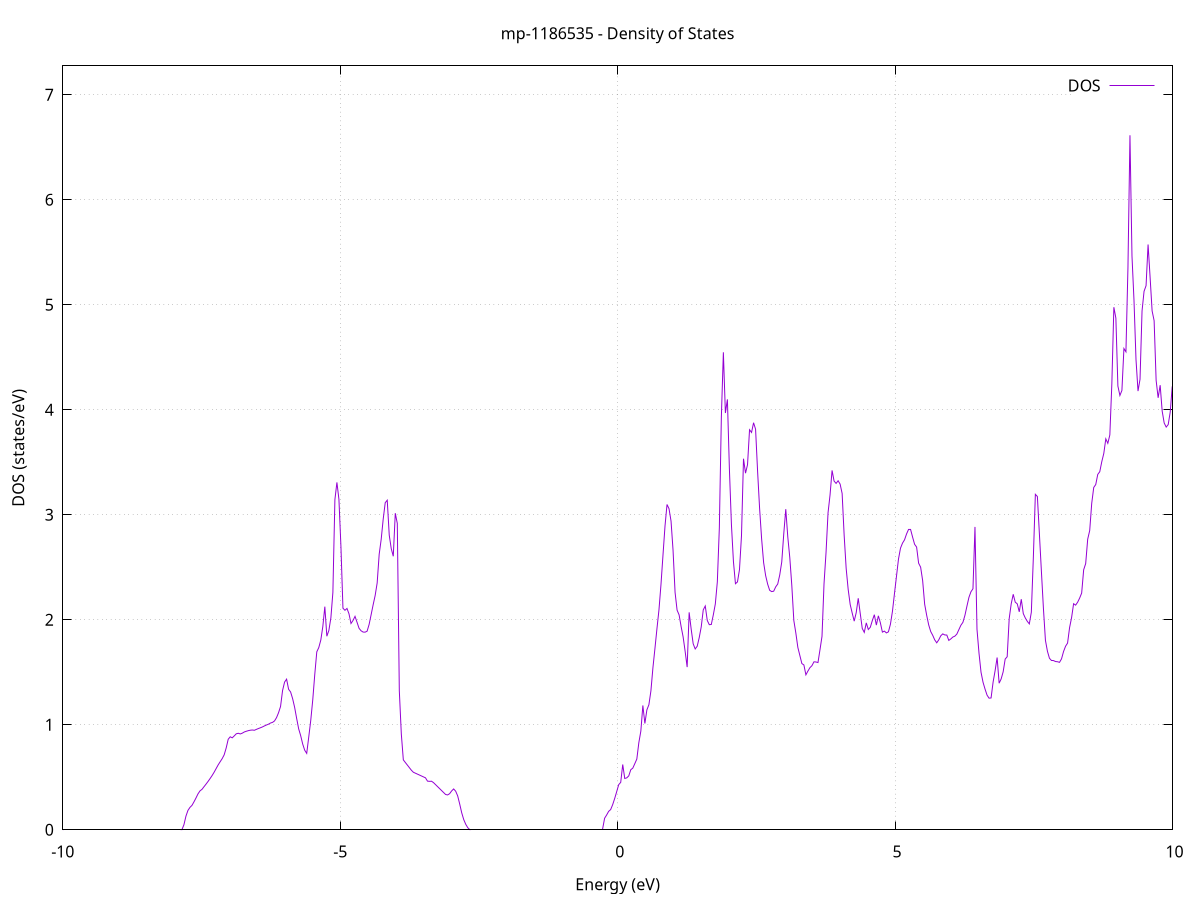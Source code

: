 set title 'mp-1186535 - Density of States'
set xlabel 'Energy (eV)'
set ylabel 'DOS (states/eV)'
set grid
set xrange [-10:10]
set yrange [0:7.275]
set xzeroaxis lt -1
set terminal png size 800,600
set output 'mp-1186535_dos_gnuplot.png'
plot '-' using 1:2 with lines title 'DOS'
-36.983200 0.000000
-36.947000 0.000000
-36.910700 0.000000
-36.874400 0.000000
-36.838100 0.000000
-36.801800 0.000000
-36.765600 0.000000
-36.729300 0.000000
-36.693000 0.000000
-36.656700 0.000000
-36.620500 0.000000
-36.584200 0.000000
-36.547900 0.000000
-36.511600 0.000000
-36.475400 0.000000
-36.439100 0.000000
-36.402800 0.000000
-36.366500 0.000000
-36.330200 0.000000
-36.294000 0.000000
-36.257700 0.000000
-36.221400 0.000000
-36.185100 0.000000
-36.148900 0.000000
-36.112600 0.000000
-36.076300 0.000000
-36.040000 0.000000
-36.003800 0.000000
-35.967500 0.000000
-35.931200 0.000000
-35.894900 0.000000
-35.858600 0.000000
-35.822400 0.000000
-35.786100 0.000000
-35.749800 0.000000
-35.713500 0.000000
-35.677300 0.000000
-35.641000 0.000000
-35.604700 0.000000
-35.568400 0.000000
-35.532200 0.000000
-35.495900 0.000000
-35.459600 0.000000
-35.423300 0.000000
-35.387000 0.000000
-35.350800 0.000000
-35.314500 0.000000
-35.278200 0.000000
-35.241900 0.000000
-35.205700 0.000000
-35.169400 0.000000
-35.133100 0.000000
-35.096800 0.000000
-35.060600 0.000000
-35.024300 0.000000
-34.988000 0.000000
-34.951700 0.000000
-34.915400 0.000000
-34.879200 0.000000
-34.842900 0.000000
-34.806600 0.000000
-34.770300 0.000000
-34.734100 0.000000
-34.697800 0.000000
-34.661500 0.000000
-34.625200 0.000000
-34.589000 0.000000
-34.552700 0.000000
-34.516400 0.000000
-34.480100 0.000000
-34.443900 0.000000
-34.407600 0.000000
-34.371300 0.000000
-34.335000 0.000000
-34.298700 0.000000
-34.262500 0.000000
-34.226200 0.000000
-34.189900 0.000000
-34.153600 0.000000
-34.117400 0.000000
-34.081100 0.000000
-34.044800 0.000000
-34.008500 0.000000
-33.972300 0.000000
-33.936000 0.000000
-33.899700 0.000000
-33.863400 0.000000
-33.827100 0.000000
-33.790900 0.000000
-33.754600 0.000000
-33.718300 0.000000
-33.682000 94.355600
-33.645800 0.000000
-33.609500 0.000000
-33.573200 0.000000
-33.536900 0.000000
-33.500700 0.000000
-33.464400 0.000000
-33.428100 0.000000
-33.391800 0.000000
-33.355500 0.000000
-33.319300 0.000000
-33.283000 0.000000
-33.246700 0.000000
-33.210400 0.000000
-33.174200 0.000000
-33.137900 0.000000
-33.101600 0.000000
-33.065300 0.000000
-33.029100 0.000000
-32.992800 0.000000
-32.956500 0.000000
-32.920200 0.000000
-32.883900 0.000000
-32.847700 0.000000
-32.811400 0.000000
-32.775100 0.000000
-32.738800 0.000000
-32.702600 0.000000
-32.666300 0.000000
-32.630000 0.000000
-32.593700 0.000000
-32.557500 0.000000
-32.521200 0.000000
-32.484900 0.000000
-32.448600 0.000000
-32.412300 0.000000
-32.376100 0.000000
-32.339800 0.000000
-32.303500 0.000000
-32.267200 0.000000
-32.231000 0.000000
-32.194700 0.000000
-32.158400 0.000000
-32.122100 0.000000
-32.085900 0.000000
-32.049600 0.000000
-32.013300 0.000000
-31.977000 0.000000
-31.940700 0.000000
-31.904500 0.000000
-31.868200 0.000000
-31.831900 0.000000
-31.795600 0.000000
-31.759400 0.000000
-31.723100 0.000000
-31.686800 0.000000
-31.650500 0.000000
-31.614300 0.000000
-31.578000 0.000000
-31.541700 0.000000
-31.505400 0.000000
-31.469200 0.000000
-31.432900 0.000000
-31.396600 0.000000
-31.360300 0.000000
-31.324000 0.000000
-31.287800 0.000000
-31.251500 0.000000
-31.215200 0.000000
-31.178900 0.000000
-31.142700 0.000000
-31.106400 0.000000
-31.070100 0.000000
-31.033800 0.000000
-30.997600 0.000000
-30.961300 0.000000
-30.925000 0.000000
-30.888700 0.000000
-30.852400 0.000000
-30.816200 0.000000
-30.779900 0.000000
-30.743600 0.000000
-30.707300 0.000000
-30.671100 0.000000
-30.634800 0.000000
-30.598500 0.000000
-30.562200 0.000000
-30.526000 0.000000
-30.489700 0.000000
-30.453400 0.000000
-30.417100 0.000000
-30.380800 0.000000
-30.344600 0.000000
-30.308300 0.000000
-30.272000 0.000000
-30.235700 0.000000
-30.199500 0.000000
-30.163200 0.000000
-30.126900 0.000000
-30.090600 0.000000
-30.054400 0.000000
-30.018100 0.000000
-29.981800 0.000000
-29.945500 0.000000
-29.909200 0.000000
-29.873000 0.000000
-29.836700 0.000000
-29.800400 0.000000
-29.764100 0.000000
-29.727900 0.000000
-29.691600 0.000000
-29.655300 0.000000
-29.619000 0.000000
-29.582800 0.000000
-29.546500 0.000000
-29.510200 0.000000
-29.473900 0.000000
-29.437600 0.000000
-29.401400 0.000000
-29.365100 0.000000
-29.328800 0.000000
-29.292500 0.000000
-29.256300 0.000000
-29.220000 0.000000
-29.183700 0.000000
-29.147400 0.000000
-29.111200 0.000000
-29.074900 0.000000
-29.038600 0.000000
-29.002300 0.000000
-28.966000 0.000000
-28.929800 0.000000
-28.893500 0.000000
-28.857200 0.000000
-28.820900 0.000000
-28.784700 0.000000
-28.748400 0.000000
-28.712100 0.000000
-28.675800 0.000000
-28.639600 0.000000
-28.603300 0.000000
-28.567000 0.000000
-28.530700 0.000000
-28.494500 0.000000
-28.458200 0.000000
-28.421900 0.000000
-28.385600 0.000000
-28.349300 0.000000
-28.313100 0.000000
-28.276800 0.000000
-28.240500 0.000000
-28.204200 0.000000
-28.168000 0.000000
-28.131700 0.000000
-28.095400 0.000000
-28.059100 0.000000
-28.022900 0.000000
-27.986600 0.000000
-27.950300 0.000000
-27.914000 0.000000
-27.877700 0.000000
-27.841500 0.000000
-27.805200 0.000000
-27.768900 0.000000
-27.732600 0.000000
-27.696400 0.000000
-27.660100 0.000000
-27.623800 0.000000
-27.587500 0.000000
-27.551300 0.000000
-27.515000 0.000000
-27.478700 0.000000
-27.442400 0.000000
-27.406100 0.000000
-27.369900 0.000000
-27.333600 0.000000
-27.297300 0.000000
-27.261000 0.000000
-27.224800 0.000000
-27.188500 0.000000
-27.152200 0.000000
-27.115900 0.000000
-27.079700 0.000000
-27.043400 0.000000
-27.007100 0.000000
-26.970800 0.000000
-26.934500 0.000000
-26.898300 0.000000
-26.862000 0.000000
-26.825700 0.000000
-26.789400 0.000000
-26.753200 0.000000
-26.716900 0.000000
-26.680600 0.000000
-26.644300 0.000000
-26.608100 0.000000
-26.571800 0.000000
-26.535500 0.000000
-26.499200 0.000000
-26.462900 0.000000
-26.426700 0.000000
-26.390400 0.000000
-26.354100 0.000000
-26.317800 0.000000
-26.281600 0.000000
-26.245300 0.000000
-26.209000 0.000000
-26.172700 0.000000
-26.136500 0.000000
-26.100200 0.000000
-26.063900 0.000000
-26.027600 0.000000
-25.991300 0.000000
-25.955100 0.000000
-25.918800 0.000000
-25.882500 0.000000
-25.846200 0.000000
-25.810000 0.000000
-25.773700 0.000000
-25.737400 0.000000
-25.701100 0.000000
-25.664900 0.000000
-25.628600 0.000000
-25.592300 0.000000
-25.556000 0.000000
-25.519700 0.000000
-25.483500 0.000000
-25.447200 0.000000
-25.410900 0.000000
-25.374600 0.000000
-25.338400 0.000000
-25.302100 0.000000
-25.265800 0.000000
-25.229500 0.000000
-25.193300 0.000000
-25.157000 0.000000
-25.120700 0.000000
-25.084400 0.000000
-25.048200 0.000000
-25.011900 0.000000
-24.975600 0.000000
-24.939300 0.000000
-24.903000 0.000000
-24.866800 0.000000
-24.830500 0.000000
-24.794200 0.000000
-24.757900 0.000000
-24.721700 0.000000
-24.685400 0.000000
-24.649100 0.000000
-24.612800 0.000000
-24.576600 0.000000
-24.540300 0.000000
-24.504000 0.000000
-24.467700 0.000000
-24.431400 0.000000
-24.395200 0.000000
-24.358900 0.000000
-24.322600 0.000000
-24.286300 0.000000
-24.250100 0.000000
-24.213800 0.000000
-24.177500 0.000000
-24.141200 0.000000
-24.105000 0.000000
-24.068700 0.000000
-24.032400 0.000000
-23.996100 0.000000
-23.959800 0.000000
-23.923600 0.000000
-23.887300 0.000000
-23.851000 0.000000
-23.814700 0.000000
-23.778500 0.000000
-23.742200 0.000000
-23.705900 0.000000
-23.669600 0.000000
-23.633400 0.000000
-23.597100 0.000000
-23.560800 0.000000
-23.524500 0.000000
-23.488200 0.000000
-23.452000 0.000000
-23.415700 0.000000
-23.379400 0.000000
-23.343100 0.000000
-23.306900 0.000000
-23.270600 0.000000
-23.234300 0.000000
-23.198000 0.000000
-23.161800 0.000000
-23.125500 0.000000
-23.089200 0.000000
-23.052900 0.000000
-23.016600 0.000000
-22.980400 0.000000
-22.944100 0.000000
-22.907800 0.000000
-22.871500 0.000000
-22.835300 0.000000
-22.799000 0.000000
-22.762700 0.000000
-22.726400 0.000000
-22.690200 0.000000
-22.653900 0.000000
-22.617600 0.000000
-22.581300 0.000000
-22.545000 0.000000
-22.508800 0.000000
-22.472500 0.000000
-22.436200 0.000000
-22.399900 0.000000
-22.363700 0.000000
-22.327400 0.000000
-22.291100 0.000000
-22.254800 0.000000
-22.218600 0.000000
-22.182300 0.000000
-22.146000 0.000000
-22.109700 0.000000
-22.073500 0.000000
-22.037200 0.000000
-22.000900 0.000000
-21.964600 0.000000
-21.928300 0.000000
-21.892100 0.000000
-21.855800 0.000000
-21.819500 0.000000
-21.783200 0.000000
-21.747000 0.000000
-21.710700 0.000000
-21.674400 0.000000
-21.638100 0.000000
-21.601900 0.000000
-21.565600 0.000000
-21.529300 0.000000
-21.493000 0.000000
-21.456700 0.000000
-21.420500 0.000000
-21.384200 0.000000
-21.347900 0.000000
-21.311600 0.000000
-21.275400 0.000000
-21.239100 0.000000
-21.202800 0.000000
-21.166500 0.000000
-21.130300 0.000000
-21.094000 0.000000
-21.057700 0.000000
-21.021400 0.000000
-20.985100 0.000000
-20.948900 0.000000
-20.912600 0.000000
-20.876300 0.000000
-20.840000 0.000000
-20.803800 0.000000
-20.767500 0.000000
-20.731200 0.000000
-20.694900 0.000000
-20.658700 0.000000
-20.622400 0.000000
-20.586100 0.000000
-20.549800 0.000000
-20.513500 0.000000
-20.477300 0.000000
-20.441000 0.000000
-20.404700 0.000000
-20.368400 0.000000
-20.332200 0.000000
-20.295900 0.000000
-20.259600 0.000000
-20.223300 0.000000
-20.187100 0.000000
-20.150800 0.000000
-20.114500 0.000000
-20.078200 0.000000
-20.041900 0.000000
-20.005700 0.000000
-19.969400 0.000000
-19.933100 0.000000
-19.896800 0.000000
-19.860600 0.000000
-19.824300 0.000000
-19.788000 0.000000
-19.751700 0.000000
-19.715500 0.000000
-19.679200 0.000000
-19.642900 0.000000
-19.606600 0.000000
-19.570300 0.000000
-19.534100 0.000000
-19.497800 0.000000
-19.461500 0.000000
-19.425200 0.000000
-19.389000 0.000000
-19.352700 0.000000
-19.316400 0.000000
-19.280100 0.000000
-19.243900 0.000000
-19.207600 0.000000
-19.171300 0.000000
-19.135000 0.000000
-19.098800 0.000000
-19.062500 0.000000
-19.026200 0.000000
-18.989900 0.000000
-18.953600 0.000000
-18.917400 0.000000
-18.881100 0.000000
-18.844800 0.000000
-18.808500 0.000000
-18.772300 0.000000
-18.736000 0.000000
-18.699700 0.000000
-18.663400 0.000000
-18.627200 0.000000
-18.590900 0.000000
-18.554600 0.000000
-18.518300 0.000000
-18.482000 0.000000
-18.445800 0.000000
-18.409500 0.000000
-18.373200 0.000000
-18.336900 0.000000
-18.300700 0.000000
-18.264400 0.000000
-18.228100 0.000000
-18.191800 0.000000
-18.155600 0.000000
-18.119300 0.000000
-18.083000 0.000000
-18.046700 0.000000
-18.010400 0.000000
-17.974200 0.000000
-17.937900 0.000000
-17.901600 0.000000
-17.865300 0.000000
-17.829100 0.000000
-17.792800 0.000000
-17.756500 0.000000
-17.720200 0.000000
-17.684000 0.000000
-17.647700 0.000000
-17.611400 0.000000
-17.575100 0.000000
-17.538800 0.000000
-17.502600 0.000000
-17.466300 0.000000
-17.430000 0.000000
-17.393700 0.000000
-17.357500 0.000000
-17.321200 0.000000
-17.284900 0.000000
-17.248600 0.000000
-17.212400 0.000000
-17.176100 0.000000
-17.139800 0.000000
-17.103500 0.000000
-17.067200 0.000000
-17.031000 0.000000
-16.994700 0.000000
-16.958400 0.000000
-16.922100 0.000000
-16.885900 0.000000
-16.849600 0.000000
-16.813300 0.000000
-16.777000 0.000000
-16.740800 0.000000
-16.704500 0.000000
-16.668200 0.000000
-16.631900 0.000000
-16.595600 0.000000
-16.559400 0.000000
-16.523100 0.000000
-16.486800 0.000000
-16.450500 0.000000
-16.414300 0.000000
-16.378000 0.000000
-16.341700 0.000000
-16.305400 0.000000
-16.269200 0.000000
-16.232900 0.000000
-16.196600 0.000000
-16.160300 0.000000
-16.124100 0.000000
-16.087800 0.000000
-16.051500 0.000000
-16.015200 0.000000
-15.978900 0.000000
-15.942700 0.000000
-15.906400 0.000000
-15.870100 0.000000
-15.833800 0.000000
-15.797600 0.000000
-15.761300 0.000000
-15.725000 0.000000
-15.688700 0.000000
-15.652500 0.000000
-15.616200 0.000000
-15.579900 0.000000
-15.543600 0.000000
-15.507300 0.000000
-15.471100 0.000000
-15.434800 0.000000
-15.398500 0.000000
-15.362200 0.000000
-15.326000 0.000000
-15.289700 0.000000
-15.253400 0.000000
-15.217100 0.000000
-15.180900 0.000000
-15.144600 0.000000
-15.108300 0.000000
-15.072000 0.000000
-15.035700 0.000000
-14.999500 0.000000
-14.963200 0.000000
-14.926900 0.000000
-14.890600 0.000000
-14.854400 0.000000
-14.818100 0.000000
-14.781800 0.000000
-14.745500 0.000000
-14.709300 0.000000
-14.673000 0.000000
-14.636700 0.000000
-14.600400 0.000000
-14.564100 0.000000
-14.527900 0.000000
-14.491600 0.000000
-14.455300 0.000000
-14.419000 0.000000
-14.382800 0.000000
-14.346500 7.722000
-14.310200 11.593900
-14.273900 18.556200
-14.237700 24.765300
-14.201400 49.305500
-14.165100 10.639200
-14.128800 12.153600
-14.092500 22.598100
-14.056300 9.416700
-14.020000 0.000000
-13.983700 0.000000
-13.947400 0.000000
-13.911200 0.000000
-13.874900 0.000000
-13.838600 0.000000
-13.802300 0.000000
-13.766100 0.000000
-13.729800 0.000000
-13.693500 0.000000
-13.657200 0.000000
-13.620900 0.000000
-13.584700 0.000000
-13.548400 0.000000
-13.512100 0.000000
-13.475800 0.000000
-13.439600 0.000000
-13.403300 0.000000
-13.367000 0.000000
-13.330700 0.000000
-13.294500 0.000000
-13.258200 0.000000
-13.221900 0.000000
-13.185600 0.000000
-13.149400 0.000000
-13.113100 0.000000
-13.076800 0.000000
-13.040500 0.000000
-13.004200 0.000000
-12.968000 0.000000
-12.931700 0.000000
-12.895400 0.000000
-12.859100 0.000000
-12.822900 0.000000
-12.786600 0.000000
-12.750300 0.000000
-12.714000 0.000000
-12.677800 0.000000
-12.641500 0.000000
-12.605200 0.000000
-12.568900 0.000000
-12.532600 0.000000
-12.496400 0.000000
-12.460100 0.000000
-12.423800 0.000000
-12.387500 0.000000
-12.351300 0.000000
-12.315000 0.000000
-12.278700 0.000000
-12.242400 0.000000
-12.206200 0.000000
-12.169900 0.000000
-12.133600 0.000000
-12.097300 0.000000
-12.061000 0.000000
-12.024800 0.000000
-11.988500 0.000000
-11.952200 0.000000
-11.915900 0.000000
-11.879700 0.000000
-11.843400 0.000000
-11.807100 0.000000
-11.770800 0.000000
-11.734600 0.000000
-11.698300 0.000000
-11.662000 0.000000
-11.625700 0.000000
-11.589400 0.000000
-11.553200 0.000000
-11.516900 0.000000
-11.480600 0.000000
-11.444300 0.000000
-11.408100 0.000000
-11.371800 0.000000
-11.335500 0.000000
-11.299200 0.000000
-11.263000 0.000000
-11.226700 0.000000
-11.190400 0.000000
-11.154100 0.000000
-11.117800 0.000000
-11.081600 0.000000
-11.045300 0.000000
-11.009000 0.000000
-10.972700 0.000000
-10.936500 0.000000
-10.900200 0.000000
-10.863900 0.000000
-10.827600 0.000000
-10.791400 0.000000
-10.755100 0.000000
-10.718800 0.000000
-10.682500 0.000000
-10.646200 0.000000
-10.610000 0.000000
-10.573700 0.000000
-10.537400 0.000000
-10.501100 0.000000
-10.464900 0.000000
-10.428600 0.000000
-10.392300 0.000000
-10.356000 0.000000
-10.319800 0.000000
-10.283500 0.000000
-10.247200 0.000000
-10.210900 0.000000
-10.174600 0.000000
-10.138400 0.000000
-10.102100 0.000000
-10.065800 0.000000
-10.029500 0.000000
-9.993300 0.000000
-9.957000 0.000000
-9.920700 0.000000
-9.884400 0.000000
-9.848200 0.000000
-9.811900 0.000000
-9.775600 0.000000
-9.739300 0.000000
-9.703100 0.000000
-9.666800 0.000000
-9.630500 0.000000
-9.594200 0.000000
-9.557900 0.000000
-9.521700 0.000000
-9.485400 0.000000
-9.449100 0.000000
-9.412800 0.000000
-9.376600 0.000000
-9.340300 0.000000
-9.304000 0.000000
-9.267700 0.000000
-9.231500 0.000000
-9.195200 0.000000
-9.158900 0.000000
-9.122600 0.000000
-9.086300 0.000000
-9.050100 0.000000
-9.013800 0.000000
-8.977500 0.000000
-8.941200 0.000000
-8.905000 0.000000
-8.868700 0.000000
-8.832400 0.000000
-8.796100 0.000000
-8.759900 0.000000
-8.723600 0.000000
-8.687300 0.000000
-8.651000 0.000000
-8.614700 0.000000
-8.578500 0.000000
-8.542200 0.000000
-8.505900 0.000000
-8.469600 0.000000
-8.433400 0.000000
-8.397100 0.000000
-8.360800 0.000000
-8.324500 0.000000
-8.288300 0.000000
-8.252000 0.000000
-8.215700 0.000000
-8.179400 0.000000
-8.143100 0.000000
-8.106900 0.000000
-8.070600 0.000000
-8.034300 0.000000
-7.998000 0.000000
-7.961800 0.000000
-7.925500 0.000000
-7.889200 0.000000
-7.852900 0.001200
-7.816700 0.048100
-7.780400 0.129900
-7.744100 0.184700
-7.707800 0.213500
-7.671500 0.232600
-7.635300 0.266400
-7.599000 0.303300
-7.562700 0.342400
-7.526400 0.370800
-7.490200 0.385600
-7.453900 0.410900
-7.417600 0.435300
-7.381300 0.460900
-7.345100 0.488100
-7.308800 0.516500
-7.272500 0.548100
-7.236200 0.583000
-7.199900 0.617900
-7.163700 0.648000
-7.127400 0.677500
-7.091100 0.714200
-7.054800 0.779900
-7.018600 0.862200
-6.982300 0.885400
-6.946000 0.875800
-6.909700 0.894100
-6.873500 0.914100
-6.837200 0.919100
-6.800900 0.912600
-6.764600 0.920200
-6.728400 0.931500
-6.692100 0.938200
-6.655800 0.944100
-6.619500 0.948300
-6.583200 0.950200
-6.547000 0.947700
-6.510700 0.956200
-6.474400 0.964200
-6.438100 0.971500
-6.401900 0.979400
-6.365600 0.989100
-6.329300 0.997800
-6.293000 1.005600
-6.256800 1.016600
-6.220500 1.022600
-6.184200 1.036500
-6.147900 1.067900
-6.111600 1.114600
-6.075400 1.174300
-6.039100 1.325800
-6.002800 1.406400
-5.966500 1.434400
-5.930300 1.338100
-5.894000 1.312100
-5.857700 1.248700
-5.821400 1.165500
-5.785200 1.060300
-5.748900 0.961300
-5.712600 0.896400
-5.676300 0.816700
-5.640000 0.757500
-5.603800 0.727600
-5.567500 0.882600
-5.531200 1.040800
-5.494900 1.237300
-5.458700 1.478900
-5.422400 1.694600
-5.386100 1.735900
-5.349800 1.807200
-5.313600 1.935200
-5.277300 2.124900
-5.241000 1.843200
-5.204700 1.898100
-5.168400 2.018300
-5.132200 2.260100
-5.095900 3.143400
-5.059600 3.308400
-5.023300 3.147000
-4.987100 2.698400
-4.950800 2.110100
-4.914500 2.090200
-4.878200 2.107700
-4.842000 2.056800
-4.805700 1.964500
-4.769400 1.993200
-4.733100 2.032400
-4.696800 1.976100
-4.660600 1.918700
-4.624300 1.895200
-4.588000 1.883000
-4.551700 1.882000
-4.515500 1.891100
-4.479200 1.955600
-4.442900 2.048300
-4.406600 2.142900
-4.370400 2.230800
-4.334100 2.350600
-4.297800 2.623600
-4.261500 2.766500
-4.225200 2.958600
-4.189000 3.114700
-4.152700 3.138500
-4.116400 2.805400
-4.080100 2.677000
-4.043900 2.604700
-4.007600 3.014800
-3.971300 2.917500
-3.935000 1.325000
-3.898800 0.912200
-3.862500 0.665800
-3.826200 0.640700
-3.789900 0.616100
-3.753700 0.591600
-3.717400 0.567100
-3.681100 0.547600
-3.644800 0.538900
-3.608500 0.530100
-3.572300 0.521300
-3.536000 0.512500
-3.499700 0.503700
-3.463400 0.494900
-3.427200 0.463200
-3.390900 0.461200
-3.354600 0.462300
-3.318300 0.448900
-3.282100 0.430100
-3.245800 0.411200
-3.209500 0.392400
-3.173200 0.373600
-3.136900 0.354800
-3.100700 0.336000
-3.064400 0.331800
-3.028100 0.343700
-2.991800 0.369800
-2.955600 0.388800
-2.919300 0.367500
-2.883000 0.322500
-2.846700 0.245500
-2.810500 0.162100
-2.774200 0.097500
-2.737900 0.052300
-2.701600 0.020100
-2.665300 0.001300
-2.629100 0.000000
-2.592800 0.000000
-2.556500 0.000000
-2.520200 0.000000
-2.484000 0.000000
-2.447700 0.000000
-2.411400 0.000000
-2.375100 0.000000
-2.338900 0.000000
-2.302600 0.000000
-2.266300 0.000000
-2.230000 0.000000
-2.193700 0.000000
-2.157500 0.000000
-2.121200 0.000000
-2.084900 0.000000
-2.048600 0.000000
-2.012400 0.000000
-1.976100 0.000000
-1.939800 0.000000
-1.903500 0.000000
-1.867300 0.000000
-1.831000 0.000000
-1.794700 0.000000
-1.758400 0.000000
-1.722100 0.000000
-1.685900 0.000000
-1.649600 0.000000
-1.613300 0.000000
-1.577000 0.000000
-1.540800 0.000000
-1.504500 0.000000
-1.468200 0.000000
-1.431900 0.000000
-1.395700 0.000000
-1.359400 0.000000
-1.323100 0.000000
-1.286800 0.000000
-1.250500 0.000000
-1.214300 0.000000
-1.178000 0.000000
-1.141700 0.000000
-1.105400 0.000000
-1.069200 0.000000
-1.032900 0.000000
-0.996600 0.000000
-0.960300 0.000000
-0.924100 0.000000
-0.887800 0.000000
-0.851500 0.000000
-0.815200 0.000000
-0.779000 0.000000
-0.742700 0.000000
-0.706400 0.000000
-0.670100 0.000000
-0.633800 0.000000
-0.597600 0.000000
-0.561300 0.000000
-0.525000 0.000000
-0.488700 0.000000
-0.452500 0.000000
-0.416200 0.000000
-0.379900 0.000000
-0.343600 0.000000
-0.307400 0.000000
-0.271100 0.000000
-0.234800 0.109800
-0.198500 0.140800
-0.162200 0.175400
-0.126000 0.192200
-0.089700 0.239200
-0.053400 0.297800
-0.017100 0.363100
0.019100 0.429600
0.055400 0.451600
0.091700 0.621700
0.128000 0.488700
0.164200 0.494500
0.200500 0.513300
0.236800 0.571900
0.273100 0.587200
0.309400 0.629900
0.345600 0.673400
0.381900 0.829100
0.418200 0.939900
0.454500 1.183900
0.490700 1.012200
0.527000 1.142200
0.563300 1.190800
0.599600 1.322800
0.635800 1.542900
0.672100 1.726000
0.708400 1.915400
0.744700 2.094400
0.781000 2.335800
0.817200 2.615700
0.853500 2.891800
0.889800 3.098100
0.926100 3.057200
0.962300 2.939900
0.998600 2.661300
1.034900 2.261100
1.071200 2.091900
1.107400 2.046800
1.143700 1.936100
1.180000 1.837100
1.216300 1.699900
1.252600 1.549300
1.288800 2.070700
1.325100 1.911900
1.361400 1.771200
1.397700 1.722100
1.433900 1.747800
1.470200 1.830000
1.506500 1.932200
1.542800 2.094100
1.579000 2.131500
1.615300 1.993300
1.651600 1.953400
1.687900 1.955100
1.724200 2.046400
1.760400 2.150800
1.796700 2.361600
1.833000 2.876600
1.869300 3.931900
1.905500 4.547200
1.941800 3.969200
1.978100 4.098800
2.014400 3.432500
2.050600 2.907400
2.086900 2.554600
2.123200 2.343300
2.159500 2.360400
2.195700 2.476700
2.232000 2.799400
2.268300 3.533800
2.304600 3.396000
2.340900 3.477200
2.377100 3.809400
2.413400 3.783900
2.449700 3.876500
2.486000 3.814600
2.522200 3.414900
2.558500 3.059600
2.594800 2.771000
2.631100 2.543700
2.667300 2.420600
2.703600 2.339400
2.739900 2.280600
2.776200 2.268300
2.812500 2.272300
2.848700 2.313300
2.885000 2.340300
2.921300 2.426600
2.957600 2.550200
2.993800 2.817800
3.030100 3.053100
3.066400 2.789100
3.102700 2.591300
3.138900 2.326600
3.175200 1.993200
3.211500 1.873900
3.247800 1.736700
3.284100 1.659500
3.320300 1.582800
3.356600 1.569800
3.392900 1.475700
3.429200 1.511500
3.465400 1.543800
3.501700 1.562700
3.538000 1.599500
3.574300 1.597900
3.610500 1.592600
3.646800 1.714700
3.683100 1.842200
3.719400 2.342200
3.755700 2.640300
3.791900 3.018400
3.828200 3.189400
3.864500 3.422600
3.900800 3.320800
3.937000 3.298700
3.973300 3.323800
4.009600 3.292200
4.045900 3.202800
4.082100 2.806500
4.118400 2.489800
4.154700 2.290000
4.191000 2.145500
4.227300 2.064000
4.263500 1.987000
4.299800 2.068100
4.336100 2.204600
4.372400 2.059800
4.408600 1.917200
4.444900 1.879700
4.481200 1.970700
4.517500 1.907400
4.553700 1.928400
4.590000 1.992300
4.626300 2.048300
4.662600 1.949300
4.698900 2.037600
4.735100 1.970800
4.771400 1.882500
4.807700 1.891900
4.844000 1.874800
4.880200 1.885200
4.916500 1.957700
4.952800 2.080500
4.989100 2.249500
5.025300 2.413700
5.061600 2.578400
5.097900 2.682200
5.134200 2.730100
5.170500 2.761500
5.206700 2.817000
5.243000 2.860300
5.279300 2.860400
5.315600 2.787800
5.351800 2.718700
5.388100 2.692300
5.424400 2.539000
5.460700 2.500800
5.496900 2.373600
5.533200 2.148100
5.569500 2.042800
5.605800 1.951600
5.642000 1.888300
5.678300 1.852200
5.714600 1.808500
5.750900 1.780600
5.787200 1.808700
5.823400 1.847200
5.859700 1.865700
5.896000 1.855400
5.932300 1.854500
5.968500 1.803400
6.004800 1.817600
6.041100 1.835400
6.077400 1.843900
6.113600 1.863900
6.149900 1.906200
6.186200 1.947800
6.222500 1.975400
6.258800 2.041500
6.295000 2.129100
6.331300 2.213500
6.367600 2.266600
6.403900 2.295200
6.440100 2.884300
6.476400 1.909800
6.512700 1.681800
6.549000 1.500600
6.585200 1.405200
6.621500 1.339900
6.657800 1.282100
6.694100 1.253300
6.730400 1.255400
6.766600 1.405600
6.802900 1.515100
6.839200 1.640300
6.875500 1.395800
6.911700 1.436400
6.948000 1.504200
6.984300 1.625600
7.020600 1.647800
7.056800 2.010600
7.093100 2.151600
7.129400 2.242800
7.165700 2.167700
7.202000 2.151800
7.238200 2.075700
7.274500 2.195900
7.310800 2.058800
7.347100 2.017100
7.383300 1.984800
7.419600 1.960800
7.455900 2.072100
7.492200 2.594600
7.528400 3.194700
7.564700 3.174100
7.601000 2.819500
7.637300 2.461600
7.673600 2.109300
7.709800 1.804400
7.746100 1.700100
7.782400 1.633300
7.818700 1.612400
7.854900 1.611500
7.891200 1.602300
7.927500 1.600300
7.963800 1.594600
8.000000 1.627800
8.036300 1.697300
8.072600 1.747900
8.108900 1.778000
8.145200 1.925300
8.181400 2.021100
8.217700 2.153000
8.254000 2.139200
8.290300 2.167100
8.326500 2.206700
8.362800 2.254000
8.399100 2.476200
8.435400 2.535200
8.471600 2.767200
8.507900 2.849700
8.544200 3.108800
8.580500 3.260200
8.616700 3.287800
8.653000 3.384300
8.689300 3.410200
8.725600 3.505600
8.761900 3.584500
8.798100 3.723100
8.834400 3.680300
8.870700 3.760400
8.907000 4.249600
8.943200 4.976600
8.979500 4.872300
9.015800 4.225800
9.052100 4.135900
9.088300 4.184200
9.124600 4.583000
9.160900 4.552000
9.197200 5.354000
9.233500 6.614000
9.269700 5.465600
9.306000 5.042700
9.342300 4.477500
9.378600 4.177900
9.414800 4.290600
9.451100 4.940800
9.487400 5.128200
9.523700 5.182000
9.559900 5.573800
9.596200 5.263100
9.632500 4.941700
9.668800 4.848100
9.705100 4.279900
9.741300 4.113900
9.777600 4.234200
9.813900 3.987400
9.850200 3.874000
9.886400 3.835100
9.922700 3.858900
9.959000 3.978300
9.995300 4.222600
10.031500 3.940000
10.067800 3.619800
10.104100 3.438800
10.140400 3.385700
10.176700 3.415500
10.212900 3.420700
10.249200 3.297300
10.285500 3.164100
10.321800 3.146500
10.358000 3.131500
10.394300 3.180400
10.430600 3.187600
10.466900 3.154200
10.503100 3.169800
10.539400 3.248100
10.575700 3.037700
10.612000 2.978400
10.648300 2.871200
10.684500 3.301700
10.720800 2.729400
10.757100 2.268200
10.793400 2.110400
10.829600 2.150600
10.865900 1.974300
10.902200 1.930700
10.938500 1.635300
10.974700 1.772800
11.011000 1.782700
11.047300 1.755600
11.083600 1.625200
11.119900 1.444400
11.156100 1.340100
11.192400 1.252400
11.228700 1.226400
11.265000 1.221200
11.301200 1.205100
11.337500 1.180000
11.373800 1.144900
11.410100 1.120000
11.446300 1.104100
11.482600 1.086800
11.518900 1.048000
11.555200 1.050100
11.591400 1.057800
11.627700 1.070900
11.664000 1.095100
11.700300 1.133500
11.736600 1.258700
11.772800 1.154300
11.809100 1.125600
11.845400 1.101300
11.881700 1.096200
11.917900 1.101100
11.954200 1.081300
11.990500 1.076700
12.026800 1.092400
12.063000 1.101500
12.099300 1.126000
12.135600 1.179500
12.171900 1.249200
12.208200 1.240100
12.244400 1.228900
12.280700 1.231500
12.317000 1.241700
12.353300 1.262100
12.389500 1.288800
12.425800 1.318300
12.462100 1.361900
12.498400 1.418800
12.534600 1.631800
12.570900 1.620900
12.607200 1.653200
12.643500 1.713700
12.679800 1.779500
12.716000 1.849100
12.752300 2.042100
12.788600 2.217200
12.824900 2.290500
12.861100 2.310100
12.897400 2.269700
12.933700 2.222500
12.970000 2.172800
13.006200 2.133200
13.042500 2.015000
13.078800 1.842300
13.115100 1.704600
13.151400 1.620300
13.187600 1.548000
13.223900 1.547800
13.260200 1.573100
13.296500 1.607800
13.332700 1.637200
13.369000 1.699600
13.405300 1.867600
13.441600 2.036100
13.477800 2.015400
13.514100 2.493800
13.550400 2.886500
13.586700 2.121800
13.623000 1.934200
13.659200 1.750500
13.695500 1.617800
13.731800 1.508700
13.768100 1.258600
13.804300 1.033100
13.840600 0.904900
13.876900 0.757900
13.913200 0.577100
13.949400 0.593000
13.985700 0.605900
14.022000 0.654200
14.058300 0.745700
14.094600 0.905000
14.130800 1.143300
14.167100 1.449100
14.203400 1.851500
14.239700 2.263300
14.275900 2.569700
14.312200 2.926600
14.348500 3.249100
14.384800 3.881000
14.421000 4.617700
14.457300 3.658100
14.493600 2.987900
14.529900 2.351800
14.566100 1.634200
14.602400 1.428600
14.638700 1.663800
14.675000 1.742500
14.711300 1.825300
14.747500 1.945000
14.783800 1.971700
14.820100 1.993000
14.856400 1.994900
14.892600 1.999200
14.928900 1.997200
14.965200 1.999500
15.001500 1.993000
15.037700 2.051200
15.074000 2.389900
15.110300 2.919900
15.146600 3.693800
15.182900 4.451500
15.219100 4.309300
15.255400 4.138000
15.291700 3.569200
15.328000 3.167000
15.364200 2.815700
15.400500 2.491600
15.436800 2.293200
15.473100 2.244900
15.509300 2.463700
15.545600 3.093500
15.581900 3.493700
15.618200 3.882700
15.654500 4.248000
15.690700 4.409000
15.727000 4.519400
15.763300 4.021500
15.799600 3.586000
15.835800 3.377500
15.872100 3.436600
15.908400 3.496900
15.944700 3.699300
15.980900 3.836300
16.017200 3.992200
16.053500 3.948900
16.089800 4.170600
16.126100 4.158100
16.162300 4.028700
16.198600 4.246700
16.234900 3.866400
16.271200 3.544300
16.307400 3.622300
16.343700 3.825900
16.380000 3.819400
16.416300 3.430400
16.452500 3.078200
16.488800 2.542400
16.525100 2.301700
16.561400 2.382100
16.597700 2.460600
16.633900 2.628300
16.670200 2.798700
16.706500 2.872300
16.742800 2.822200
16.779000 2.920500
16.815300 3.033200
16.851600 3.345400
16.887900 3.350500
16.924100 3.433900
16.960400 3.544300
16.996700 3.603600
17.033000 3.724300
17.069300 3.830300
17.105500 4.017000
17.141800 3.597700
17.178100 3.179000
17.214400 3.007100
17.250600 2.928400
17.286900 2.962300
17.323200 2.992500
17.359500 3.049700
17.395700 3.205400
17.432000 3.114200
17.468300 3.051300
17.504600 3.230100
17.540800 3.588500
17.577100 3.419800
17.613400 3.031400
17.649700 2.978400
17.686000 3.016100
17.722200 2.976600
17.758500 2.900700
17.794800 2.908100
17.831100 2.848100
17.867300 2.959600
17.903600 2.951300
17.939900 2.892700
17.976200 3.069400
18.012400 2.904500
18.048700 2.787900
18.085000 2.545700
18.121300 2.231000
18.157600 1.866700
18.193800 1.609700
18.230100 1.528500
18.266400 1.458300
18.302700 1.498000
18.338900 1.571400
18.375200 1.677300
18.411500 1.800300
18.447800 1.956300
18.484000 2.209100
18.520300 2.772600
18.556600 2.944500
18.592900 2.943400
18.629200 3.017400
18.665400 3.200800
18.701700 3.375900
18.738000 3.415900
18.774300 3.677000
18.810500 4.007800
18.846800 3.624500
18.883100 3.163500
18.919400 2.846300
18.955600 2.640700
18.991900 2.632800
19.028200 2.641100
19.064500 2.637800
19.100800 2.681400
19.137000 2.775200
19.173300 2.933000
19.209600 3.233300
19.245900 3.365700
19.282100 3.269900
19.318400 3.051900
19.354700 3.014600
19.391000 3.065500
19.427200 3.070700
19.463500 3.168500
19.499800 3.331100
19.536100 3.360900
19.572400 3.216500
19.608600 3.229400
19.644900 3.346400
19.681200 3.399100
19.717500 3.336900
19.753700 3.421700
19.790000 3.507400
19.826300 3.175600
19.862600 3.110700
19.898800 2.956100
19.935100 2.962700
19.971400 3.043600
20.007700 3.116400
20.044000 3.213100
20.080200 3.259400
20.116500 3.414300
20.152800 3.440100
20.189100 3.425800
20.225300 3.355400
20.261600 3.232300
20.297900 3.121200
20.334200 2.861800
20.370400 2.782300
20.406700 2.819000
20.443000 2.651200
20.479300 2.331300
20.515500 2.319900
20.551800 2.394400
20.588100 2.402100
20.624400 2.429900
20.660700 2.487500
20.696900 2.653700
20.733200 2.871900
20.769500 3.112600
20.805800 3.188300
20.842000 3.347900
20.878300 3.155100
20.914600 3.264600
20.950900 3.161200
20.987100 3.159400
21.023400 3.121000
21.059700 3.195900
21.096000 3.329500
21.132300 3.386500
21.168500 3.093500
21.204800 2.942400
21.241100 2.927500
21.277400 2.943800
21.313600 2.885300
21.349900 2.985800
21.386200 3.040400
21.422500 3.292400
21.458700 3.143400
21.495000 2.939100
21.531300 2.894100
21.567600 2.835300
21.603900 3.214000
21.640100 3.012000
21.676400 2.933300
21.712700 2.889400
21.749000 2.851000
21.785200 2.801000
21.821500 2.819100
21.857800 2.894900
21.894100 2.925600
21.930300 2.814400
21.966600 2.640000
22.002900 2.642300
22.039200 2.705900
22.075500 2.759500
22.111700 2.815800
22.148000 2.868900
22.184300 2.968800
22.220600 3.101400
22.256800 3.222500
22.293100 3.242000
22.329400 3.374700
22.365700 3.348300
22.401900 3.466800
22.438200 3.621200
22.474500 3.850500
22.510800 3.980200
22.547100 3.790000
22.583300 3.926300
22.619600 4.104500
22.655900 4.058200
22.692200 3.771700
22.728400 3.450200
22.764700 3.246300
22.801000 3.102700
22.837300 3.066100
22.873500 3.020900
22.909800 2.984600
22.946100 2.987600
22.982400 3.426500
23.018700 3.147600
23.054900 3.014200
23.091200 2.912800
23.127500 2.922900
23.163800 2.987900
23.200000 3.122700
23.236300 3.271800
23.272600 3.391100
23.308900 3.499800
23.345100 3.542700
23.381400 3.505900
23.417700 3.609300
23.454000 3.733200
23.490300 3.667200
23.526500 3.397600
23.562800 3.233400
23.599100 3.167000
23.635400 3.147700
23.671600 3.235400
23.707900 3.242700
23.744200 3.239100
23.780500 3.231200
23.816700 3.442000
23.853000 3.378200
23.889300 3.363200
23.925600 3.434100
23.961800 3.850400
23.998100 3.497900
24.034400 3.430500
24.070700 3.222300
24.107000 3.086700
24.143200 2.962300
24.179500 3.013500
24.215800 3.050200
24.252100 3.065300
24.288300 3.221100
24.324600 3.351800
24.360900 3.437900
24.397200 3.360900
24.433400 3.301600
24.469700 3.312100
24.506000 3.487600
24.542300 3.726800
24.578600 4.138600
24.614800 4.112800
24.651100 3.918600
24.687400 3.783800
24.723700 3.662000
24.759900 3.536200
24.796200 3.291000
24.832500 3.255900
24.868800 3.081800
24.905000 2.968900
24.941300 2.863100
24.977600 2.762500
25.013900 2.824600
25.050200 2.924200
25.086400 3.018500
25.122700 3.083500
25.159000 3.274100
25.195300 3.431700
25.231500 3.498300
25.267800 3.535600
25.304100 3.733200
25.340400 3.743900
25.376600 3.762700
25.412900 3.782900
25.449200 3.820800
25.485500 3.867700
25.521800 3.801300
25.558000 3.644200
25.594300 3.468000
25.630600 3.296800
25.666900 3.103100
25.703100 2.948000
25.739400 2.871400
25.775700 2.856200
25.812000 2.908700
25.848200 2.981500
25.884500 3.168500
25.920800 3.288300
25.957100 3.449800
25.993400 3.670900
26.029600 3.753400
26.065900 3.943300
26.102200 3.767000
26.138500 3.879400
26.174700 4.057000
26.211000 4.052900
26.247300 4.226100
26.283600 4.193100
26.319800 3.917600
26.356100 3.768200
26.392400 3.651300
26.428700 3.624600
26.465000 3.586600
26.501200 3.566300
26.537500 3.563400
26.573800 3.617500
26.610100 3.721600
26.646300 3.800200
26.682600 3.938900
26.718900 4.102100
26.755200 4.150300
26.791400 4.283900
26.827700 4.491900
26.864000 4.394500
26.900300 4.246200
26.936500 4.111000
26.972800 3.934700
27.009100 3.735000
27.045400 4.128200
27.081700 3.384500
27.117900 3.203200
27.154200 3.007700
27.190500 2.946700
27.226800 2.908500
27.263000 2.816900
27.299300 2.883600
27.335600 2.784000
27.371900 3.046300
27.408100 3.237200
27.444400 3.347700
27.480700 3.487500
27.517000 3.527300
27.553300 3.609100
27.589500 3.732100
27.625800 3.694800
27.662100 3.726700
27.698400 3.943300
27.734600 3.964200
27.770900 4.161800
27.807200 4.121100
27.843500 4.104500
27.879700 4.126200
27.916000 4.003600
27.952300 3.745100
27.988600 3.488100
28.024900 3.385700
28.061100 3.344300
28.097400 3.322100
28.133700 3.311800
28.170000 3.372600
28.206200 3.551200
28.242500 3.589800
28.278800 3.655200
28.315100 3.648800
28.351300 3.675700
28.387600 3.601200
28.423900 3.419300
28.460200 3.265300
28.496500 3.318200
28.532700 3.619500
28.569000 3.946300
28.605300 4.204700
28.641600 4.312200
28.677800 4.247100
28.714100 4.226100
28.750400 4.116600
28.786700 3.845400
28.822900 3.510600
28.859200 3.228500
28.895500 3.036600
28.931800 2.798500
28.968100 2.625500
29.004300 2.505000
29.040600 2.391300
29.076900 2.294600
29.113200 2.237400
29.149400 2.048700
29.185700 1.877100
29.222000 1.768300
29.258300 1.720400
29.294500 1.708100
29.330800 1.879600
29.367100 1.886500
29.403400 1.828500
29.439700 1.775700
29.475900 1.667500
29.512200 1.516000
29.548500 1.417400
29.584800 1.351300
29.621000 1.288300
29.657300 1.267700
29.693600 1.142300
29.729900 1.020600
29.766100 0.985500
29.802400 0.955800
29.838700 0.923900
29.875000 0.883600
29.911200 0.827400
29.947500 0.777800
29.983800 0.705000
30.020100 0.663300
30.056400 0.617700
30.092600 0.569500
30.128900 0.547900
30.165200 0.533700
30.201500 0.518400
30.237700 0.501600
30.274000 0.484000
30.310300 0.457800
30.346600 0.461700
30.382800 0.499600
30.419100 0.488700
30.455400 0.468300
30.491700 0.384900
30.528000 0.369800
30.564200 0.357100
30.600500 0.347100
30.636800 0.354100
30.673100 0.336100
30.709300 0.341900
30.745600 0.334600
30.781900 0.243600
30.818200 0.220600
30.854400 0.202600
30.890700 0.185300
30.927000 0.168600
30.963300 0.161300
30.999600 0.083800
31.035800 0.067500
31.072100 0.052500
31.108400 0.032700
31.144700 0.020100
31.180900 0.019200
31.217200 0.018300
31.253500 0.017400
31.289800 0.016600
31.326000 0.015700
31.362300 0.014900
31.398600 0.014100
31.434900 0.013300
31.471200 0.012500
31.507400 0.011800
31.543700 0.011000
31.580000 0.010300
31.616300 0.009600
31.652500 0.008900
31.688800 0.008200
31.725100 0.007600
31.761400 0.006900
31.797600 0.006300
31.833900 0.005700
31.870200 0.005100
31.906500 0.004500
31.942800 0.004000
31.979000 0.003400
32.015300 0.002900
32.051600 0.002400
32.087900 0.001900
32.124100 0.001500
32.160400 0.001000
32.196700 0.000600
32.233000 0.000200
32.269200 0.000000
32.305500 0.000000
32.341800 0.000000
32.378100 0.000000
32.414400 0.000000
32.450600 0.000000
32.486900 0.000000
32.523200 0.000000
32.559500 0.000000
32.595700 0.000000
32.632000 0.000000
32.668300 0.000000
32.704600 0.000000
32.740800 0.000000
32.777100 0.000000
32.813400 0.000000
32.849700 0.000000
32.885900 0.000000
32.922200 0.000000
32.958500 0.000000
32.994800 0.000000
33.031100 0.000000
33.067300 0.000000
33.103600 0.000000
33.139900 0.000000
33.176200 0.000000
33.212400 0.000000
33.248700 0.000000
33.285000 0.000000
33.321300 0.000000
33.357500 0.000000
33.393800 0.000000
33.430100 0.000000
33.466400 0.000000
33.502700 0.000000
33.538900 0.000000
33.575200 0.000000
33.611500 0.000000
33.647800 0.000000
33.684000 0.000000
33.720300 0.000000
33.756600 0.000000
33.792900 0.000000
33.829100 0.000000
33.865400 0.000000
33.901700 0.000000
33.938000 0.000000
33.974300 0.000000
34.010500 0.000000
34.046800 0.000000
34.083100 0.000000
34.119400 0.000000
34.155600 0.000000
34.191900 0.000000
34.228200 0.000000
34.264500 0.000000
34.300700 0.000000
34.337000 0.000000
34.373300 0.000000
34.409600 0.000000
34.445900 0.000000
34.482100 0.000000
34.518400 0.000000
34.554700 0.000000
34.591000 0.000000
34.627200 0.000000
34.663500 0.000000
34.699800 0.000000
34.736100 0.000000
34.772300 0.000000
34.808600 0.000000
34.844900 0.000000
34.881200 0.000000
34.917500 0.000000
34.953700 0.000000
34.990000 0.000000
35.026300 0.000000
35.062600 0.000000
35.098800 0.000000
35.135100 0.000000
35.171400 0.000000
35.207700 0.000000
35.243900 0.000000
35.280200 0.000000
35.316500 0.000000
35.352800 0.000000
35.389100 0.000000
35.425300 0.000000
35.461600 0.000000
35.497900 0.000000
35.534200 0.000000
35.570400 0.000000
e

